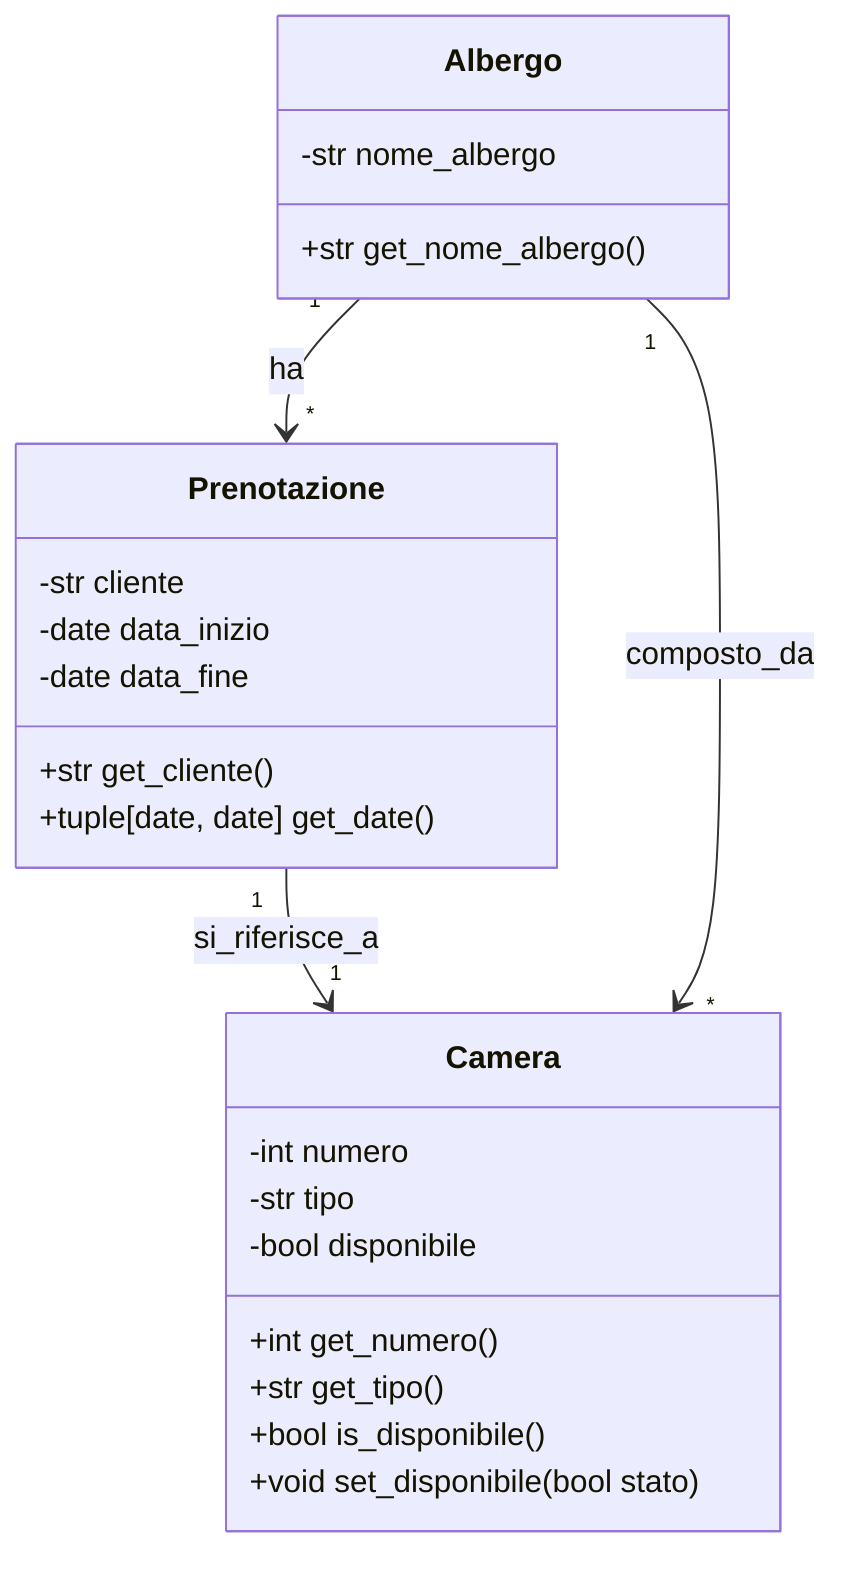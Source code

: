 classDiagram
    class Camera {
        -int numero
        -str tipo
        -bool disponibile
        +int get_numero()
        +str get_tipo()
        +bool is_disponibile()
        +void set_disponibile(bool stato)
    }
    
    class Prenotazione {
        -str cliente
        -date data_inizio
        -date data_fine
        +str get_cliente()
        +tuple[date, date] get_date()
    }
    
    class Albergo {
        -str nome_albergo
        +str get_nome_albergo()
    }

    Prenotazione "1" --> "1" Camera: si_riferisce_a
    Albergo "1" --> "*" Camera: composto_da
    Albergo "1" --> "*" Prenotazione: ha